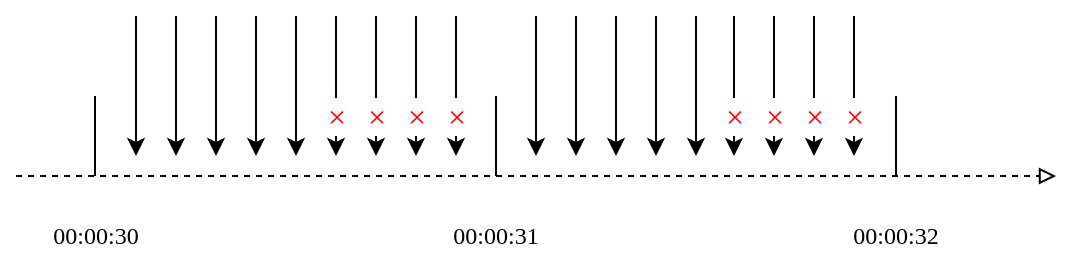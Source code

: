 <mxfile version="13.2.4" type="device"><diagram id="bHHRUFx2smyOMlfDr0rm" name="第 1 页"><mxGraphModel dx="946" dy="597" grid="1" gridSize="10" guides="1" tooltips="1" connect="1" arrows="1" fold="1" page="1" pageScale="1" pageWidth="827" pageHeight="1169" math="0" shadow="0"><root><mxCell id="0"/><mxCell id="1" parent="0"/><mxCell id="FndN_dulE3LlXKtu7AZU-1" value="" style="endArrow=block;html=1;endFill=0;dashed=1;fontFamily=Times New Roman;" parent="1" edge="1"><mxGeometry width="50" height="50" relative="1" as="geometry"><mxPoint x="160" y="200" as="sourcePoint"/><mxPoint x="680" y="200" as="targetPoint"/></mxGeometry></mxCell><mxCell id="FndN_dulE3LlXKtu7AZU-3" value="00:00:30" style="text;html=1;strokeColor=none;fillColor=none;align=center;verticalAlign=middle;whiteSpace=wrap;rounded=0;fontFamily=Times New Roman;" parent="1" vertex="1"><mxGeometry x="180" y="220" width="40" height="20" as="geometry"/></mxCell><mxCell id="FndN_dulE3LlXKtu7AZU-4" value="" style="endArrow=none;html=1;fontFamily=Times New Roman;" parent="1" edge="1"><mxGeometry width="50" height="50" relative="1" as="geometry"><mxPoint x="199.5" y="200" as="sourcePoint"/><mxPoint x="199.5" y="160" as="targetPoint"/></mxGeometry></mxCell><mxCell id="FndN_dulE3LlXKtu7AZU-5" value="00:00:31" style="text;html=1;strokeColor=none;fillColor=none;align=center;verticalAlign=middle;whiteSpace=wrap;rounded=0;fontFamily=Times New Roman;" parent="1" vertex="1"><mxGeometry x="380" y="220" width="40" height="20" as="geometry"/></mxCell><mxCell id="FndN_dulE3LlXKtu7AZU-6" value="" style="endArrow=none;html=1;fontFamily=Times New Roman;" parent="1" edge="1"><mxGeometry width="50" height="50" relative="1" as="geometry"><mxPoint x="400" y="200" as="sourcePoint"/><mxPoint x="400" y="160" as="targetPoint"/></mxGeometry></mxCell><mxCell id="FndN_dulE3LlXKtu7AZU-7" value="" style="endArrow=none;html=1;fontFamily=Times New Roman;" parent="1" edge="1"><mxGeometry width="50" height="50" relative="1" as="geometry"><mxPoint x="600" y="200" as="sourcePoint"/><mxPoint x="600" y="160" as="targetPoint"/></mxGeometry></mxCell><mxCell id="FndN_dulE3LlXKtu7AZU-8" value="00:00:32" style="text;html=1;strokeColor=none;fillColor=none;align=center;verticalAlign=middle;whiteSpace=wrap;rounded=0;fontFamily=Times New Roman;" parent="1" vertex="1"><mxGeometry x="580" y="220" width="40" height="20" as="geometry"/></mxCell><mxCell id="FndN_dulE3LlXKtu7AZU-9" value="" style="endArrow=classic;html=1;fontFamily=Times New Roman;" parent="1" edge="1"><mxGeometry width="50" height="50" relative="1" as="geometry"><mxPoint x="220" y="120" as="sourcePoint"/><mxPoint x="220" y="190" as="targetPoint"/></mxGeometry></mxCell><mxCell id="FndN_dulE3LlXKtu7AZU-10" value="" style="endArrow=classic;html=1;fontFamily=Times New Roman;" parent="1" edge="1"><mxGeometry width="50" height="50" relative="1" as="geometry"><mxPoint x="240" y="120" as="sourcePoint"/><mxPoint x="240" y="190" as="targetPoint"/></mxGeometry></mxCell><mxCell id="FndN_dulE3LlXKtu7AZU-11" value="" style="endArrow=classic;html=1;fontFamily=Times New Roman;" parent="1" edge="1"><mxGeometry width="50" height="50" relative="1" as="geometry"><mxPoint x="260" y="120" as="sourcePoint"/><mxPoint x="260" y="190" as="targetPoint"/></mxGeometry></mxCell><mxCell id="FndN_dulE3LlXKtu7AZU-12" value="" style="endArrow=classic;html=1;fontFamily=Times New Roman;" parent="1" edge="1"><mxGeometry width="50" height="50" relative="1" as="geometry"><mxPoint x="280" y="120" as="sourcePoint"/><mxPoint x="280" y="190" as="targetPoint"/></mxGeometry></mxCell><mxCell id="FndN_dulE3LlXKtu7AZU-13" value="" style="endArrow=classic;html=1;fontFamily=Times New Roman;" parent="1" edge="1"><mxGeometry width="50" height="50" relative="1" as="geometry"><mxPoint x="300" y="120" as="sourcePoint"/><mxPoint x="300" y="190" as="targetPoint"/></mxGeometry></mxCell><mxCell id="FndN_dulE3LlXKtu7AZU-14" value="" style="endArrow=classic;html=1;fontFamily=Times New Roman;" parent="1" edge="1"><mxGeometry width="50" height="50" relative="1" as="geometry"><mxPoint x="420" y="120" as="sourcePoint"/><mxPoint x="420" y="190" as="targetPoint"/></mxGeometry></mxCell><mxCell id="FndN_dulE3LlXKtu7AZU-15" value="" style="endArrow=classic;html=1;fontFamily=Times New Roman;" parent="1" edge="1"><mxGeometry width="50" height="50" relative="1" as="geometry"><mxPoint x="440" y="120" as="sourcePoint"/><mxPoint x="440" y="190" as="targetPoint"/></mxGeometry></mxCell><mxCell id="FndN_dulE3LlXKtu7AZU-16" value="" style="endArrow=classic;html=1;fontFamily=Times New Roman;" parent="1" edge="1"><mxGeometry width="50" height="50" relative="1" as="geometry"><mxPoint x="460" y="120" as="sourcePoint"/><mxPoint x="460" y="190" as="targetPoint"/></mxGeometry></mxCell><mxCell id="FndN_dulE3LlXKtu7AZU-17" value="" style="endArrow=classic;html=1;fontFamily=Times New Roman;" parent="1" edge="1"><mxGeometry width="50" height="50" relative="1" as="geometry"><mxPoint x="480" y="120" as="sourcePoint"/><mxPoint x="480" y="190" as="targetPoint"/></mxGeometry></mxCell><mxCell id="FndN_dulE3LlXKtu7AZU-18" value="" style="endArrow=classic;html=1;fontFamily=Times New Roman;" parent="1" edge="1"><mxGeometry width="50" height="50" relative="1" as="geometry"><mxPoint x="500" y="120" as="sourcePoint"/><mxPoint x="500" y="190" as="targetPoint"/></mxGeometry></mxCell><mxCell id="HfLpy_4RT3KuZEx89Pvl-1" value="" style="endArrow=classic;html=1;fontFamily=Times New Roman;" edge="1" parent="1"><mxGeometry width="50" height="50" relative="1" as="geometry"><mxPoint x="360" y="120" as="sourcePoint"/><mxPoint x="360" y="190" as="targetPoint"/></mxGeometry></mxCell><mxCell id="HfLpy_4RT3KuZEx89Pvl-2" value="×" style="edgeLabel;html=1;align=center;verticalAlign=middle;resizable=0;points=[];fontFamily=Times New Roman;fontSize=16;fontColor=#FF0000;" vertex="1" connectable="0" parent="HfLpy_4RT3KuZEx89Pvl-1"><mxGeometry x="-0.171" y="2" relative="1" as="geometry"><mxPoint x="-2" y="21" as="offset"/></mxGeometry></mxCell><mxCell id="HfLpy_4RT3KuZEx89Pvl-3" value="" style="endArrow=classic;html=1;fontFamily=Times New Roman;" edge="1" parent="1"><mxGeometry width="50" height="50" relative="1" as="geometry"><mxPoint x="320" y="120" as="sourcePoint"/><mxPoint x="320" y="190" as="targetPoint"/></mxGeometry></mxCell><mxCell id="HfLpy_4RT3KuZEx89Pvl-4" value="×" style="edgeLabel;html=1;align=center;verticalAlign=middle;resizable=0;points=[];fontFamily=Times New Roman;fontSize=16;fontColor=#FF0000;" vertex="1" connectable="0" parent="HfLpy_4RT3KuZEx89Pvl-3"><mxGeometry x="-0.171" y="2" relative="1" as="geometry"><mxPoint x="-2" y="21" as="offset"/></mxGeometry></mxCell><mxCell id="HfLpy_4RT3KuZEx89Pvl-5" value="" style="endArrow=classic;html=1;fontFamily=Times New Roman;" edge="1" parent="1"><mxGeometry width="50" height="50" relative="1" as="geometry"><mxPoint x="340" y="120" as="sourcePoint"/><mxPoint x="340" y="190" as="targetPoint"/></mxGeometry></mxCell><mxCell id="HfLpy_4RT3KuZEx89Pvl-6" value="×" style="edgeLabel;html=1;align=center;verticalAlign=middle;resizable=0;points=[];fontFamily=Times New Roman;fontSize=16;fontColor=#FF0000;" vertex="1" connectable="0" parent="HfLpy_4RT3KuZEx89Pvl-5"><mxGeometry x="-0.171" y="2" relative="1" as="geometry"><mxPoint x="-2" y="21" as="offset"/></mxGeometry></mxCell><mxCell id="HfLpy_4RT3KuZEx89Pvl-7" value="" style="endArrow=classic;html=1;fontFamily=Times New Roman;" edge="1" parent="1"><mxGeometry width="50" height="50" relative="1" as="geometry"><mxPoint x="380" y="120" as="sourcePoint"/><mxPoint x="380" y="190" as="targetPoint"/></mxGeometry></mxCell><mxCell id="HfLpy_4RT3KuZEx89Pvl-8" value="×" style="edgeLabel;html=1;align=center;verticalAlign=middle;resizable=0;points=[];fontFamily=Times New Roman;fontSize=16;fontColor=#FF0000;" vertex="1" connectable="0" parent="HfLpy_4RT3KuZEx89Pvl-7"><mxGeometry x="-0.171" y="2" relative="1" as="geometry"><mxPoint x="-2" y="21" as="offset"/></mxGeometry></mxCell><mxCell id="HfLpy_4RT3KuZEx89Pvl-9" value="" style="endArrow=classic;html=1;fontFamily=Times New Roman;" edge="1" parent="1"><mxGeometry width="50" height="50" relative="1" as="geometry"><mxPoint x="559" y="120" as="sourcePoint"/><mxPoint x="559" y="190" as="targetPoint"/></mxGeometry></mxCell><mxCell id="HfLpy_4RT3KuZEx89Pvl-10" value="×" style="edgeLabel;html=1;align=center;verticalAlign=middle;resizable=0;points=[];fontFamily=Times New Roman;fontSize=16;fontColor=#FF0000;" vertex="1" connectable="0" parent="HfLpy_4RT3KuZEx89Pvl-9"><mxGeometry x="-0.171" y="2" relative="1" as="geometry"><mxPoint x="-2" y="21" as="offset"/></mxGeometry></mxCell><mxCell id="HfLpy_4RT3KuZEx89Pvl-11" value="" style="endArrow=classic;html=1;fontFamily=Times New Roman;" edge="1" parent="1"><mxGeometry width="50" height="50" relative="1" as="geometry"><mxPoint x="519" y="120" as="sourcePoint"/><mxPoint x="519" y="190" as="targetPoint"/></mxGeometry></mxCell><mxCell id="HfLpy_4RT3KuZEx89Pvl-12" value="×" style="edgeLabel;html=1;align=center;verticalAlign=middle;resizable=0;points=[];fontFamily=Times New Roman;fontSize=16;fontColor=#FF0000;" vertex="1" connectable="0" parent="HfLpy_4RT3KuZEx89Pvl-11"><mxGeometry x="-0.171" y="2" relative="1" as="geometry"><mxPoint x="-2" y="21" as="offset"/></mxGeometry></mxCell><mxCell id="HfLpy_4RT3KuZEx89Pvl-13" value="" style="endArrow=classic;html=1;fontFamily=Times New Roman;" edge="1" parent="1"><mxGeometry width="50" height="50" relative="1" as="geometry"><mxPoint x="539" y="120" as="sourcePoint"/><mxPoint x="539" y="190" as="targetPoint"/></mxGeometry></mxCell><mxCell id="HfLpy_4RT3KuZEx89Pvl-14" value="×" style="edgeLabel;html=1;align=center;verticalAlign=middle;resizable=0;points=[];fontFamily=Times New Roman;fontSize=16;fontColor=#FF0000;" vertex="1" connectable="0" parent="HfLpy_4RT3KuZEx89Pvl-13"><mxGeometry x="-0.171" y="2" relative="1" as="geometry"><mxPoint x="-2" y="21" as="offset"/></mxGeometry></mxCell><mxCell id="HfLpy_4RT3KuZEx89Pvl-15" value="" style="endArrow=classic;html=1;fontFamily=Times New Roman;" edge="1" parent="1"><mxGeometry width="50" height="50" relative="1" as="geometry"><mxPoint x="579" y="120" as="sourcePoint"/><mxPoint x="579" y="190" as="targetPoint"/></mxGeometry></mxCell><mxCell id="HfLpy_4RT3KuZEx89Pvl-16" value="×" style="edgeLabel;html=1;align=center;verticalAlign=middle;resizable=0;points=[];fontFamily=Times New Roman;fontSize=16;fontColor=#FF0000;" vertex="1" connectable="0" parent="HfLpy_4RT3KuZEx89Pvl-15"><mxGeometry x="-0.171" y="2" relative="1" as="geometry"><mxPoint x="-2" y="21" as="offset"/></mxGeometry></mxCell></root></mxGraphModel></diagram></mxfile>